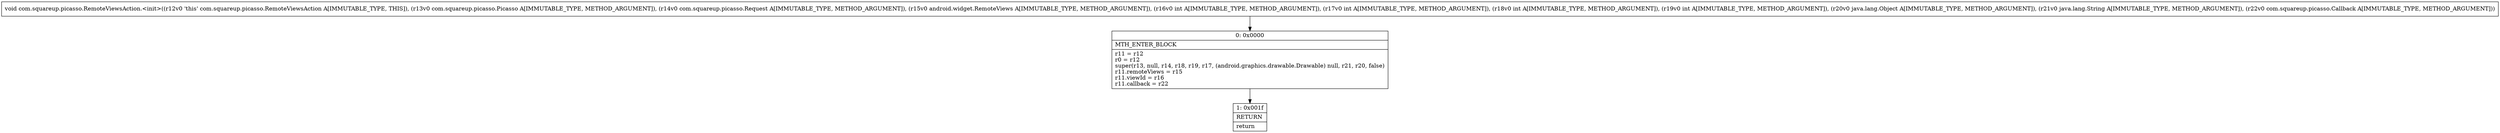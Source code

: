 digraph "CFG forcom.squareup.picasso.RemoteViewsAction.\<init\>(Lcom\/squareup\/picasso\/Picasso;Lcom\/squareup\/picasso\/Request;Landroid\/widget\/RemoteViews;IIIILjava\/lang\/Object;Ljava\/lang\/String;Lcom\/squareup\/picasso\/Callback;)V" {
Node_0 [shape=record,label="{0\:\ 0x0000|MTH_ENTER_BLOCK\l|r11 = r12\lr0 = r12\lsuper(r13, null, r14, r18, r19, r17, (android.graphics.drawable.Drawable) null, r21, r20, false)\lr11.remoteViews = r15\lr11.viewId = r16\lr11.callback = r22\l}"];
Node_1 [shape=record,label="{1\:\ 0x001f|RETURN\l|return\l}"];
MethodNode[shape=record,label="{void com.squareup.picasso.RemoteViewsAction.\<init\>((r12v0 'this' com.squareup.picasso.RemoteViewsAction A[IMMUTABLE_TYPE, THIS]), (r13v0 com.squareup.picasso.Picasso A[IMMUTABLE_TYPE, METHOD_ARGUMENT]), (r14v0 com.squareup.picasso.Request A[IMMUTABLE_TYPE, METHOD_ARGUMENT]), (r15v0 android.widget.RemoteViews A[IMMUTABLE_TYPE, METHOD_ARGUMENT]), (r16v0 int A[IMMUTABLE_TYPE, METHOD_ARGUMENT]), (r17v0 int A[IMMUTABLE_TYPE, METHOD_ARGUMENT]), (r18v0 int A[IMMUTABLE_TYPE, METHOD_ARGUMENT]), (r19v0 int A[IMMUTABLE_TYPE, METHOD_ARGUMENT]), (r20v0 java.lang.Object A[IMMUTABLE_TYPE, METHOD_ARGUMENT]), (r21v0 java.lang.String A[IMMUTABLE_TYPE, METHOD_ARGUMENT]), (r22v0 com.squareup.picasso.Callback A[IMMUTABLE_TYPE, METHOD_ARGUMENT])) }"];
MethodNode -> Node_0;
Node_0 -> Node_1;
}

